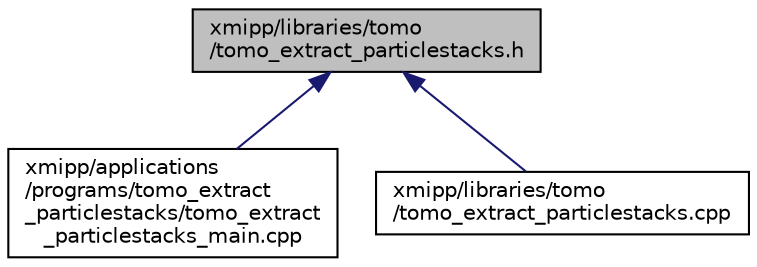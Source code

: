 digraph "xmipp/libraries/tomo/tomo_extract_particlestacks.h"
{
  edge [fontname="Helvetica",fontsize="10",labelfontname="Helvetica",labelfontsize="10"];
  node [fontname="Helvetica",fontsize="10",shape=record];
  Node61 [label="xmipp/libraries/tomo\l/tomo_extract_particlestacks.h",height=0.2,width=0.4,color="black", fillcolor="grey75", style="filled", fontcolor="black"];
  Node61 -> Node62 [dir="back",color="midnightblue",fontsize="10",style="solid",fontname="Helvetica"];
  Node62 [label="xmipp/applications\l/programs/tomo_extract\l_particlestacks/tomo_extract\l_particlestacks_main.cpp",height=0.2,width=0.4,color="black", fillcolor="white", style="filled",URL="$tomo__extract__particlestacks__main_8cpp.html"];
  Node61 -> Node63 [dir="back",color="midnightblue",fontsize="10",style="solid",fontname="Helvetica"];
  Node63 [label="xmipp/libraries/tomo\l/tomo_extract_particlestacks.cpp",height=0.2,width=0.4,color="black", fillcolor="white", style="filled",URL="$tomo__extract__particlestacks_8cpp.html"];
}
